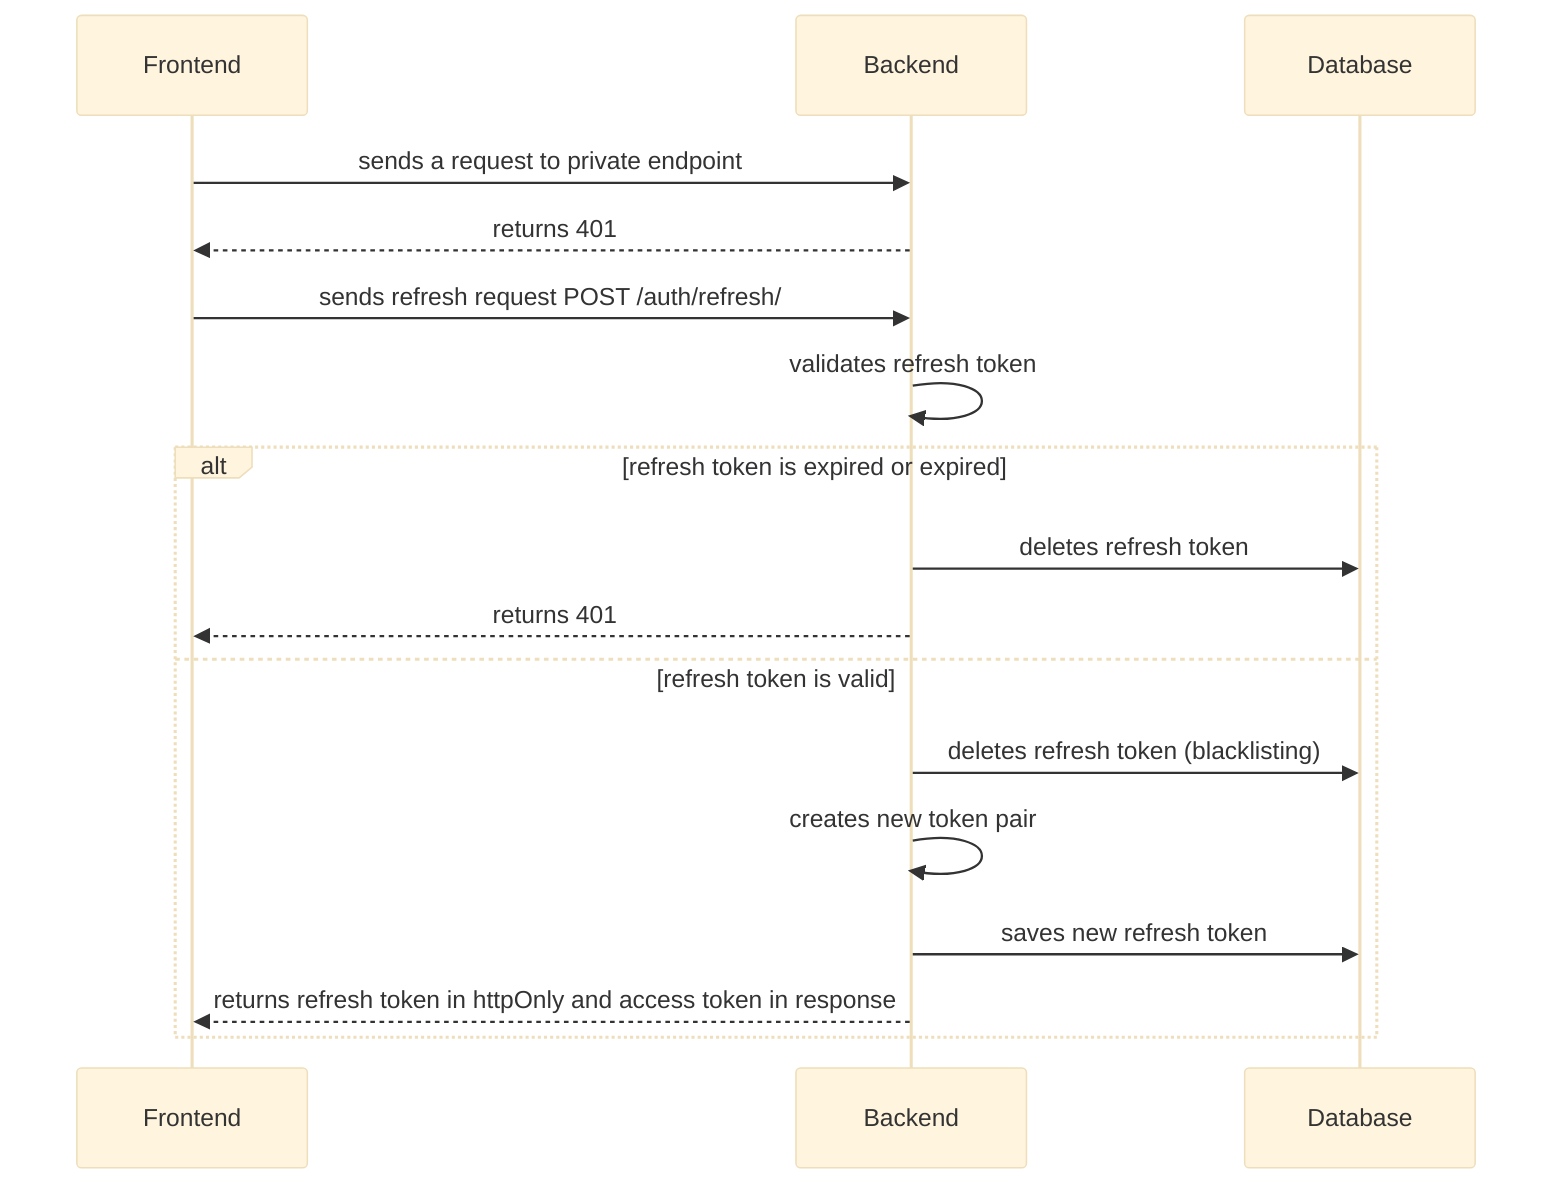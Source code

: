 %%{init: {'theme':'base'}}%%

sequenceDiagram
    participant FE as Frontend
    participant BE as Backend
    participant DB as Database

    FE ->> BE: sends a request to private endpoint
    BE -->> FE: returns 401
    FE ->> BE: sends refresh request POST /auth/refresh/
    BE ->> BE: validates refresh token

    alt refresh token is expired or expired
        BE ->> DB: deletes refresh token
        BE -->> FE: returns 401
    else refresh token is valid
        BE ->> DB: deletes refresh token (blacklisting)
        BE ->> BE: creates new token pair
        BE ->> DB: saves new refresh token
        BE -->> FE: returns refresh token in httpOnly and access token in response
    end